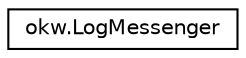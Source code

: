 digraph "Grafische Darstellung der Klassenhierarchie"
{
 // INTERACTIVE_SVG=YES
 // LATEX_PDF_SIZE
  edge [fontname="Helvetica",fontsize="10",labelfontname="Helvetica",labelfontsize="10"];
  node [fontname="Helvetica",fontsize="10",shape=record];
  rankdir="LR";
  Node0 [label="okw.LogMessenger",height=0.2,width=0.4,color="black", fillcolor="white", style="filled",URL="$classokw_1_1_log_messenger.html",tooltip="LogMessenger liest Log-Meldungen sprachspezifisch für die im Konstruktor gegeben Klasse aus der Zugeh..."];
}
